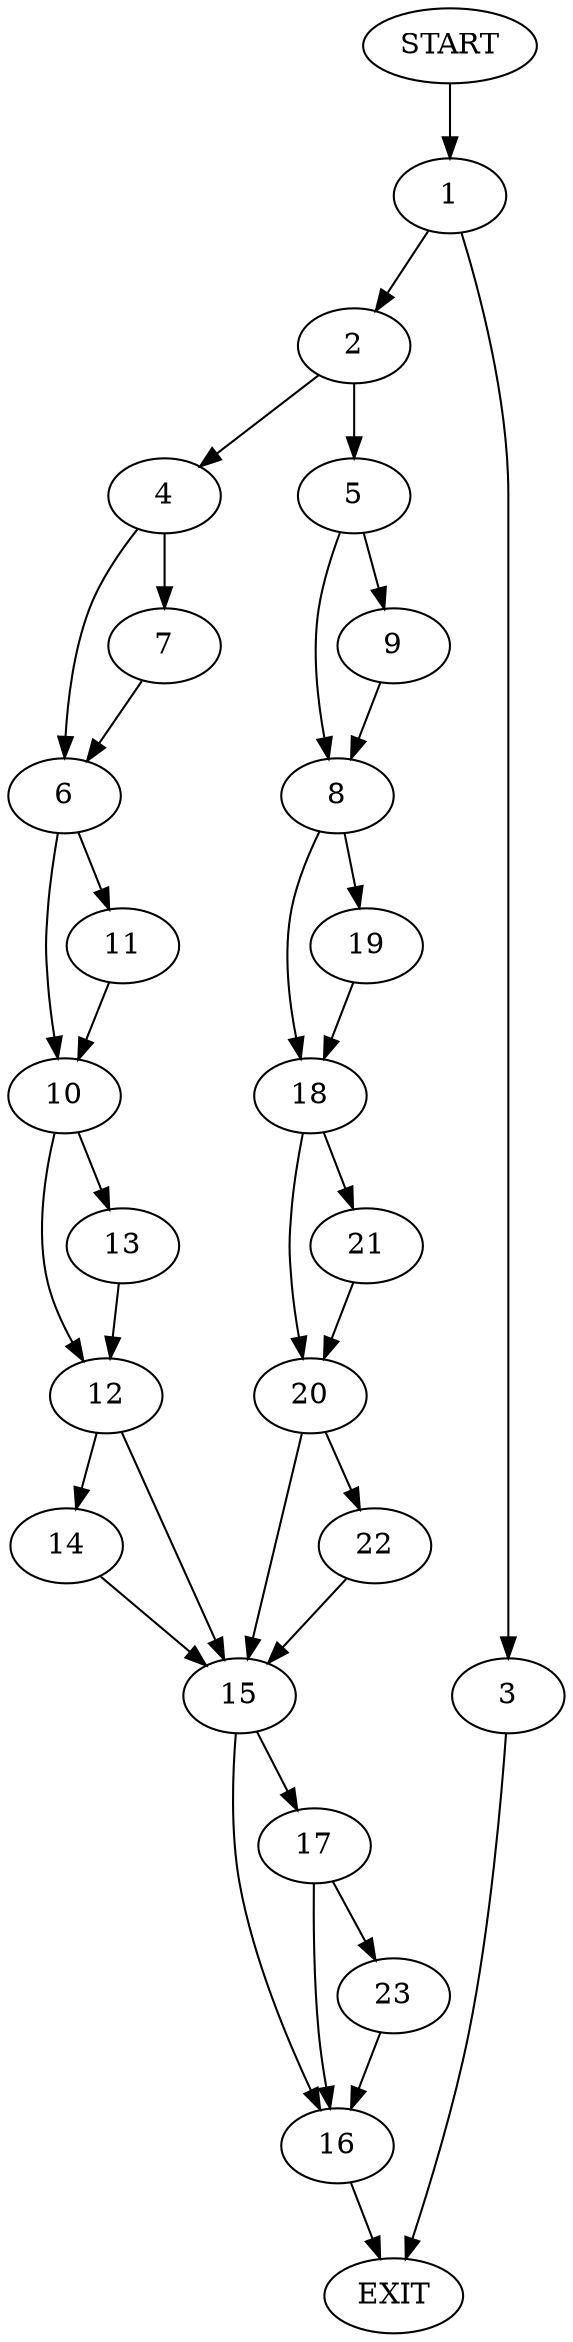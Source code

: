 digraph {
0 [label="START"]
24 [label="EXIT"]
0 -> 1
1 -> 2
1 -> 3
3 -> 24
2 -> 4
2 -> 5
4 -> 6
4 -> 7
5 -> 8
5 -> 9
7 -> 6
6 -> 10
6 -> 11
10 -> 12
10 -> 13
11 -> 10
13 -> 12
12 -> 14
12 -> 15
15 -> 16
15 -> 17
14 -> 15
9 -> 8
8 -> 18
8 -> 19
19 -> 18
18 -> 20
18 -> 21
21 -> 20
20 -> 22
20 -> 15
22 -> 15
17 -> 16
17 -> 23
16 -> 24
23 -> 16
}
